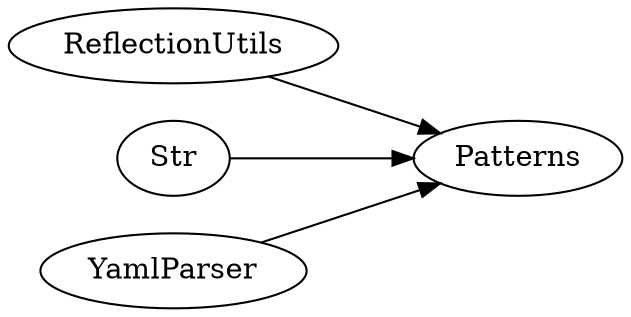 digraph G {
    page="40,60"; 
    ratio=auto;
    rankdir=LR;
    fontsize=10;
   "ReflectionUtils" -> { rank=none; "Patterns" }
   "Str" -> { rank=none; "Patterns" }
   "YamlParser" -> { rank=none; "Patterns" }
   }
